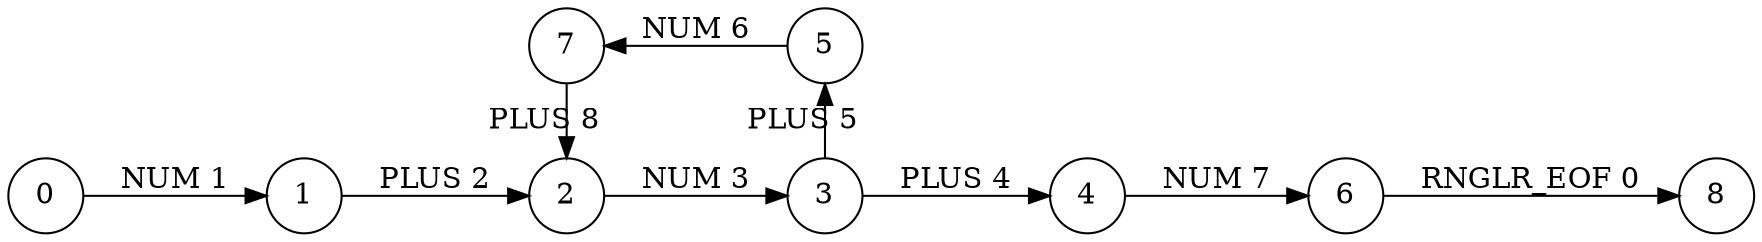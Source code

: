 digraph g
{
rankdir=LR
node [shape=circle]
0 -> 1 [label="NUM 1"]
1 -> 2 [label="PLUS 2"]
2 -> 3 [label="NUM 3"]
3 -> 4 [label="PLUS 4"]
3 -> 5 [label="PLUS 5" weight=-100]
5 -> 7 [label="NUM 6"]
7 -> 2 [label="PLUS 8"]
4 -> 6 [label="NUM 7"]
6 -> 8 [label="RNGLR_EOF 0"]
{rank = same; 7, 2 }
{rank = same; 5, 3 }

}